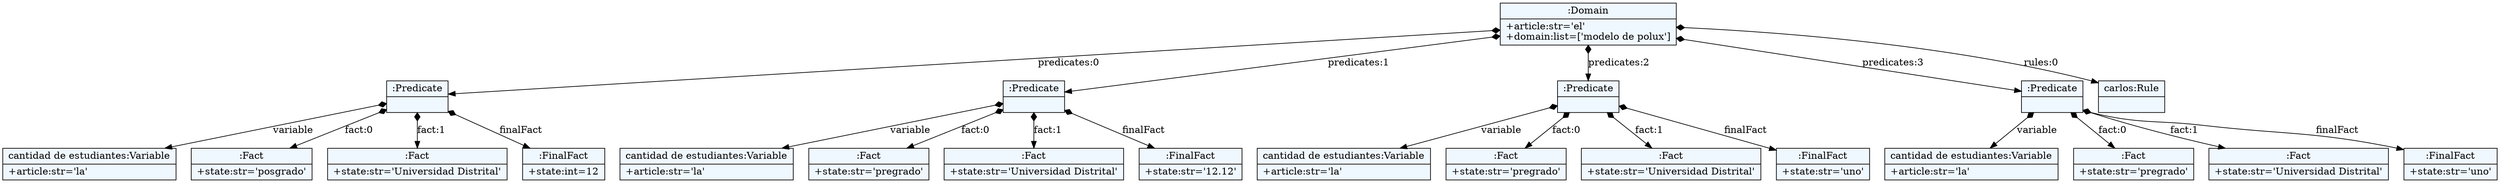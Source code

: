 
    digraph xtext {
    fontname = "Bitstream Vera Sans"
    fontsize = 8
    node[
        shape=record,
        style=filled,
        fillcolor=aliceblue
    ]
    nodesep = 0.3
    edge[dir=black,arrowtail=empty]


140686473430800 -> 140686473429960 [label="predicates:0" arrowtail=diamond dir=both]
140686473429960 -> 140686473430296 [label="variable" arrowtail=diamond dir=both]
140686473430296[label="{cantidad de estudiantes:Variable|+article:str='la'\l}"]
140686473429960 -> 140686473429624 [label="fact:0" arrowtail=diamond dir=both]
140686473429624[label="{:Fact|+state:str='posgrado'\l}"]
140686473429960 -> 140686473431528 [label="fact:1" arrowtail=diamond dir=both]
140686473431528[label="{:Fact|+state:str='Universidad Distrital'\l}"]
140686473429960 -> 140686473430520 [label="finalFact" arrowtail=diamond dir=both]
140686473430520[label="{:FinalFact|+state:int=12\l}"]
140686473429960[label="{:Predicate|}"]
140686473430800 -> 140686473429568 [label="predicates:1" arrowtail=diamond dir=both]
140686473429568 -> 140686473362400 [label="variable" arrowtail=diamond dir=both]
140686473362400[label="{cantidad de estudiantes:Variable|+article:str='la'\l}"]
140686473429568 -> 140686473361672 [label="fact:0" arrowtail=diamond dir=both]
140686473361672[label="{:Fact|+state:str='pregrado'\l}"]
140686473429568 -> 140686473362064 [label="fact:1" arrowtail=diamond dir=both]
140686473362064[label="{:Fact|+state:str='Universidad Distrital'\l}"]
140686473429568 -> 140686473245192 [label="finalFact" arrowtail=diamond dir=both]
140686473245192[label="{:FinalFact|+state:str='12.12'\l}"]
140686473429568[label="{:Predicate|}"]
140686473430800 -> 140686473362176 [label="predicates:2" arrowtail=diamond dir=both]
140686473362176 -> 140686473361280 [label="variable" arrowtail=diamond dir=both]
140686473361280[label="{cantidad de estudiantes:Variable|+article:str='la'\l}"]
140686473362176 -> 140686472958080 [label="fact:0" arrowtail=diamond dir=both]
140686472958080[label="{:Fact|+state:str='pregrado'\l}"]
140686473362176 -> 140686472958136 [label="fact:1" arrowtail=diamond dir=both]
140686472958136[label="{:Fact|+state:str='Universidad Distrital'\l}"]
140686473362176 -> 140686473361616 [label="finalFact" arrowtail=diamond dir=both]
140686473361616[label="{:FinalFact|+state:str='uno'\l}"]
140686473362176[label="{:Predicate|}"]
140686473430800 -> 140686473362120 [label="predicates:3" arrowtail=diamond dir=both]
140686473362120 -> 140686472958304 [label="variable" arrowtail=diamond dir=both]
140686472958304[label="{cantidad de estudiantes:Variable|+article:str='la'\l}"]
140686473362120 -> 140686472958192 [label="fact:0" arrowtail=diamond dir=both]
140686472958192[label="{:Fact|+state:str='pregrado'\l}"]
140686473362120 -> 140686472958416 [label="fact:1" arrowtail=diamond dir=both]
140686472958416[label="{:Fact|+state:str='Universidad Distrital'\l}"]
140686473362120 -> 140686472958360 [label="finalFact" arrowtail=diamond dir=both]
140686472958360[label="{:FinalFact|+state:str='uno'\l}"]
140686473362120[label="{:Predicate|}"]
140686473430800 -> 140686472958248 [label="rules:0" arrowtail=diamond dir=both]
140686472958248[label="{carlos:Rule|}"]
140686473430800[label="{:Domain|+article:str='el'\l+domain:list=['modelo de polux']\l}"]

}
